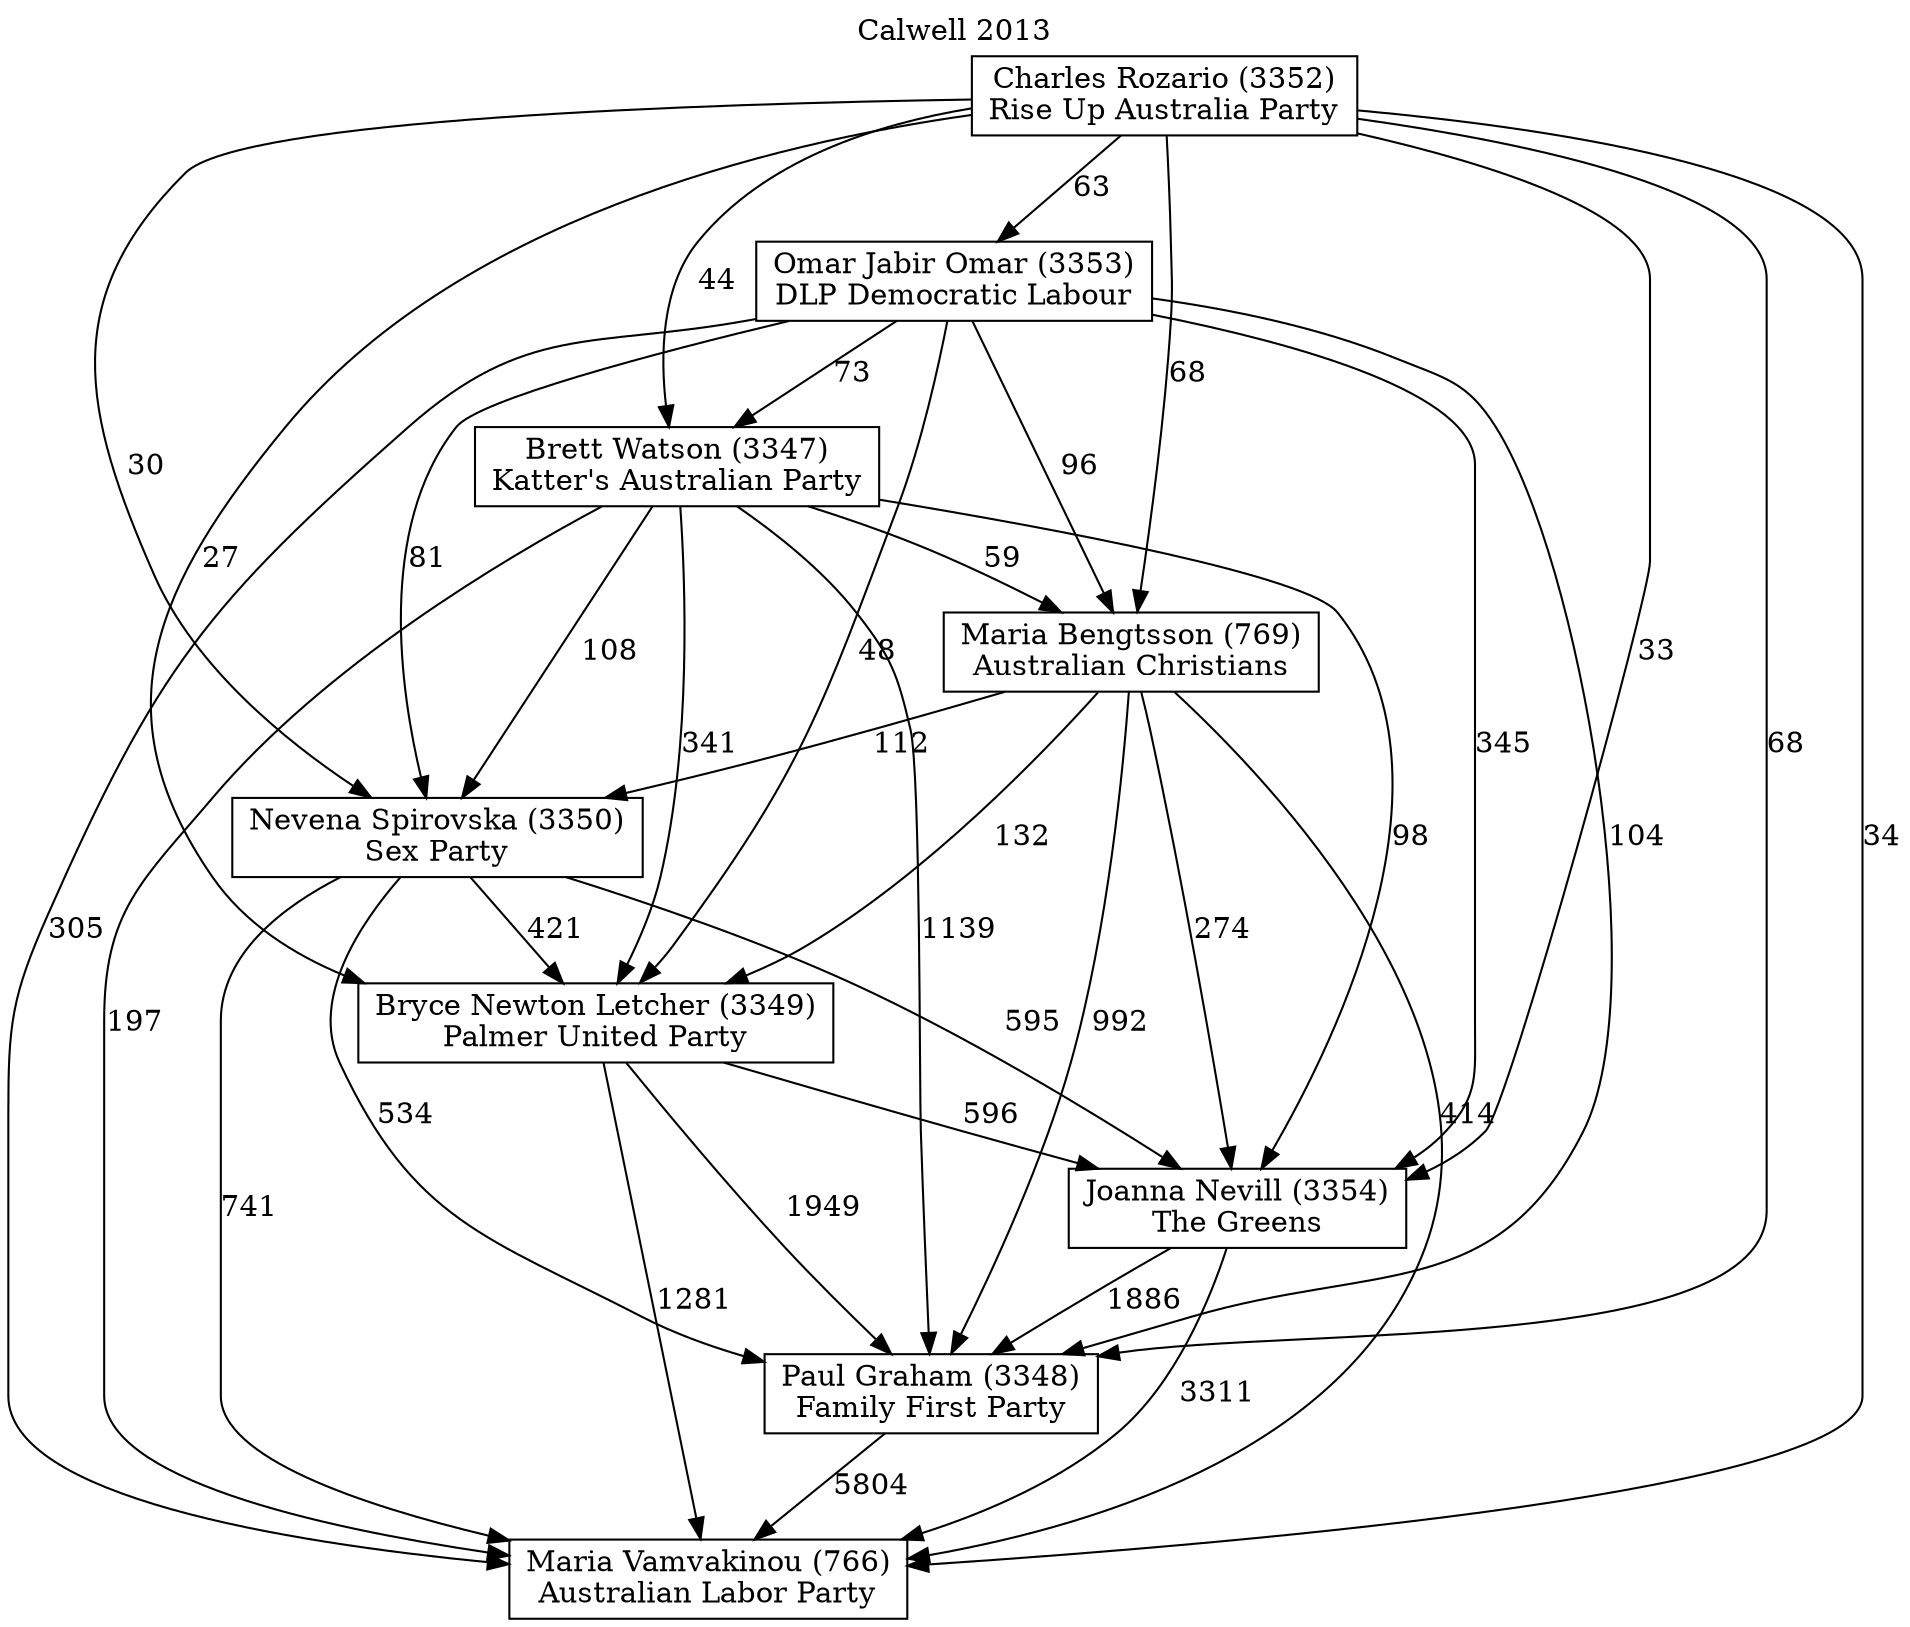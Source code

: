 // House preference flow
digraph "Maria Vamvakinou (766)_Calwell_2013" {
	graph [label="Calwell 2013" labelloc=t mclimit=10]
	node [shape=box]
	"Brett Watson (3347)" [label="Brett Watson (3347)
Katter's Australian Party"]
	"Bryce Newton Letcher (3349)" [label="Bryce Newton Letcher (3349)
Palmer United Party"]
	"Charles Rozario (3352)" [label="Charles Rozario (3352)
Rise Up Australia Party"]
	"Joanna Nevill (3354)" [label="Joanna Nevill (3354)
The Greens"]
	"Maria Bengtsson (769)" [label="Maria Bengtsson (769)
Australian Christians"]
	"Maria Vamvakinou (766)" [label="Maria Vamvakinou (766)
Australian Labor Party"]
	"Nevena Spirovska (3350)" [label="Nevena Spirovska (3350)
Sex Party"]
	"Omar Jabir Omar (3353)" [label="Omar Jabir Omar (3353)
DLP Democratic Labour"]
	"Paul Graham (3348)" [label="Paul Graham (3348)
Family First Party"]
	"Brett Watson (3347)" -> "Bryce Newton Letcher (3349)" [label=341]
	"Brett Watson (3347)" -> "Joanna Nevill (3354)" [label=98]
	"Brett Watson (3347)" -> "Maria Bengtsson (769)" [label=59]
	"Brett Watson (3347)" -> "Maria Vamvakinou (766)" [label=197]
	"Brett Watson (3347)" -> "Nevena Spirovska (3350)" [label=108]
	"Brett Watson (3347)" -> "Paul Graham (3348)" [label=1139]
	"Bryce Newton Letcher (3349)" -> "Joanna Nevill (3354)" [label=596]
	"Bryce Newton Letcher (3349)" -> "Maria Vamvakinou (766)" [label=1281]
	"Bryce Newton Letcher (3349)" -> "Paul Graham (3348)" [label=1949]
	"Charles Rozario (3352)" -> "Brett Watson (3347)" [label=44]
	"Charles Rozario (3352)" -> "Bryce Newton Letcher (3349)" [label=27]
	"Charles Rozario (3352)" -> "Joanna Nevill (3354)" [label=33]
	"Charles Rozario (3352)" -> "Maria Bengtsson (769)" [label=68]
	"Charles Rozario (3352)" -> "Maria Vamvakinou (766)" [label=34]
	"Charles Rozario (3352)" -> "Nevena Spirovska (3350)" [label=30]
	"Charles Rozario (3352)" -> "Omar Jabir Omar (3353)" [label=63]
	"Charles Rozario (3352)" -> "Paul Graham (3348)" [label=68]
	"Joanna Nevill (3354)" -> "Maria Vamvakinou (766)" [label=3311]
	"Joanna Nevill (3354)" -> "Paul Graham (3348)" [label=1886]
	"Maria Bengtsson (769)" -> "Bryce Newton Letcher (3349)" [label=132]
	"Maria Bengtsson (769)" -> "Joanna Nevill (3354)" [label=274]
	"Maria Bengtsson (769)" -> "Maria Vamvakinou (766)" [label=414]
	"Maria Bengtsson (769)" -> "Nevena Spirovska (3350)" [label=112]
	"Maria Bengtsson (769)" -> "Paul Graham (3348)" [label=992]
	"Nevena Spirovska (3350)" -> "Bryce Newton Letcher (3349)" [label=421]
	"Nevena Spirovska (3350)" -> "Joanna Nevill (3354)" [label=595]
	"Nevena Spirovska (3350)" -> "Maria Vamvakinou (766)" [label=741]
	"Nevena Spirovska (3350)" -> "Paul Graham (3348)" [label=534]
	"Omar Jabir Omar (3353)" -> "Brett Watson (3347)" [label=73]
	"Omar Jabir Omar (3353)" -> "Bryce Newton Letcher (3349)" [label=48]
	"Omar Jabir Omar (3353)" -> "Joanna Nevill (3354)" [label=345]
	"Omar Jabir Omar (3353)" -> "Maria Bengtsson (769)" [label=96]
	"Omar Jabir Omar (3353)" -> "Maria Vamvakinou (766)" [label=305]
	"Omar Jabir Omar (3353)" -> "Nevena Spirovska (3350)" [label=81]
	"Omar Jabir Omar (3353)" -> "Paul Graham (3348)" [label=104]
	"Paul Graham (3348)" -> "Maria Vamvakinou (766)" [label=5804]
}
